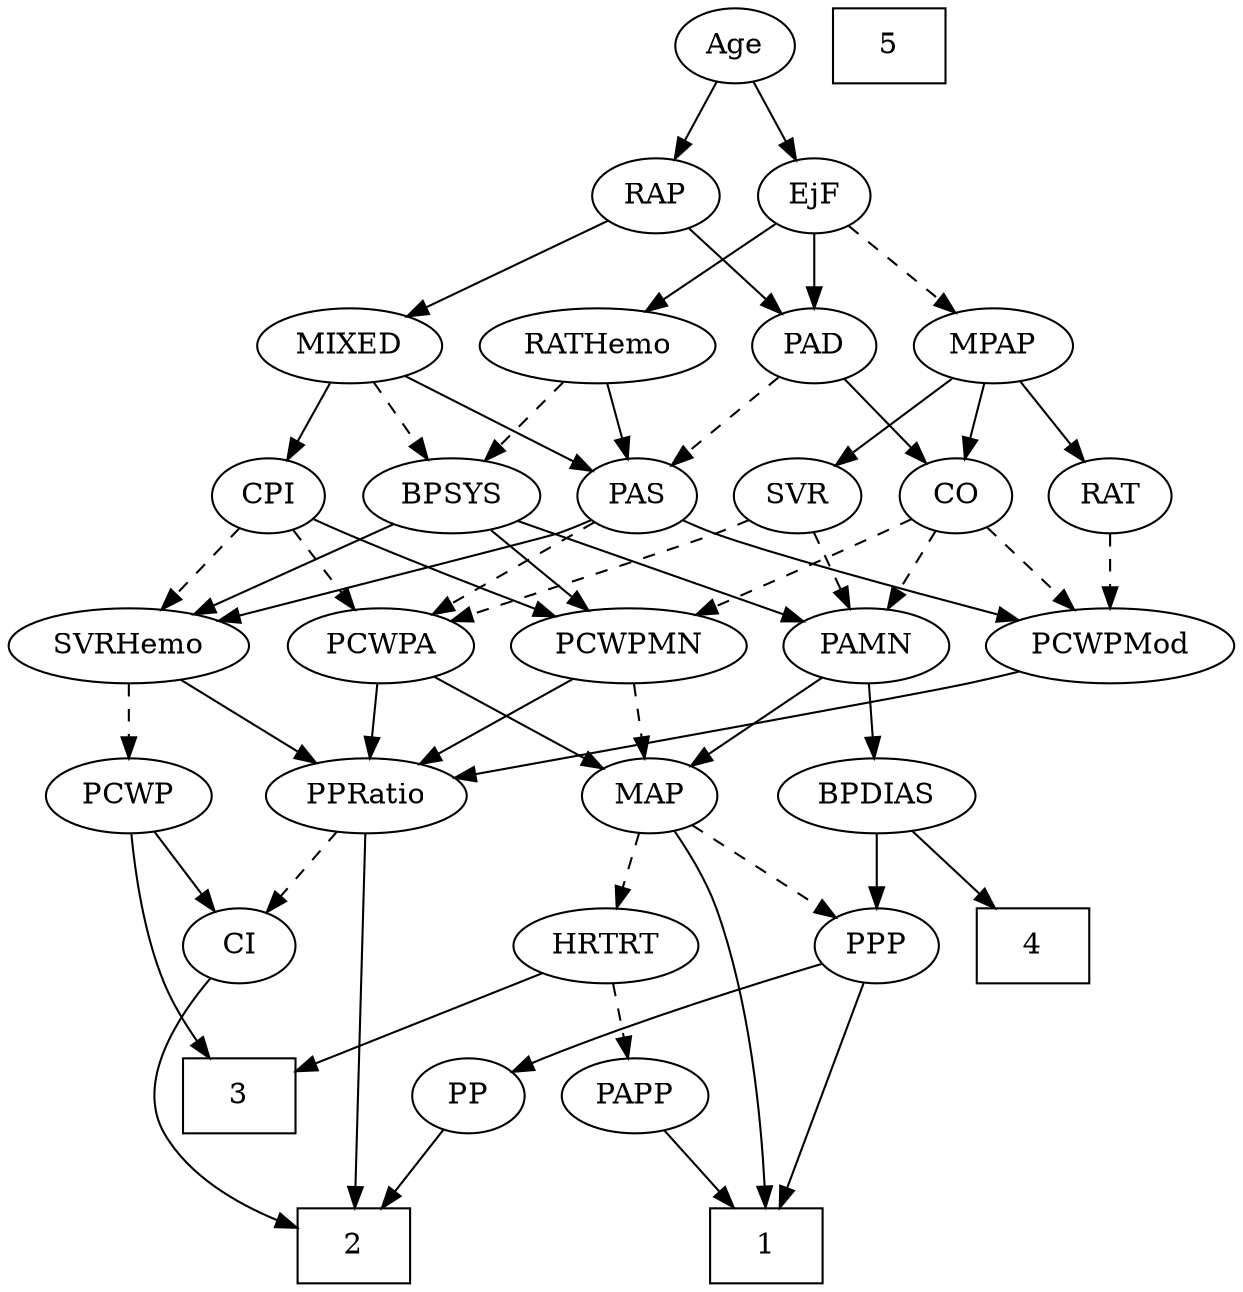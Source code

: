 strict digraph {
	graph [bb="0,0,532.04,612"];
	node [label="\N"];
	1	[height=0.5,
		pos="340.05,18",
		shape=box,
		width=0.75];
	2	[height=0.5,
		pos="148.05,18",
		shape=box,
		width=0.75];
	3	[height=0.5,
		pos="93.046,90",
		shape=box,
		width=0.75];
	4	[height=0.5,
		pos="450.05,162",
		shape=box,
		width=0.75];
	5	[height=0.5,
		pos="377.05,594",
		shape=box,
		width=0.75];
	Age	[height=0.5,
		pos="305.05,594",
		width=0.75];
	EjF	[height=0.5,
		pos="342.05,522",
		width=0.75];
	Age -> EjF	[pos="e,333.51,539.15 313.63,576.76 318.11,568.28 323.7,557.71 328.73,548.2",
		style=solid];
	RAP	[height=0.5,
		pos="269.05,522",
		width=0.77632];
	Age -> RAP	[pos="e,277.6,539.63 296.7,576.76 292.4,568.4 287.05,558.02 282.21,548.61",
		style=solid];
	MPAP	[height=0.5,
		pos="424.05,450",
		width=0.97491];
	EjF -> MPAP	[pos="e,406.75,465.77 358.25,507.17 369.84,497.27 385.68,483.75 398.91,472.46",
		style=dashed];
	PAD	[height=0.5,
		pos="342.05,450",
		width=0.79437];
	EjF -> PAD	[pos="e,342.05,468.1 342.05,503.7 342.05,495.98 342.05,486.71 342.05,478.11",
		style=solid];
	RATHemo	[height=0.5,
		pos="246.05,450",
		width=1.3721];
	EjF -> RATHemo	[pos="e,267.23,466.45 324.44,508.16 310.83,498.24 291.68,484.27 275.71,472.63",
		style=solid];
	MIXED	[height=0.5,
		pos="138.05,450",
		width=1.1193];
	RAP -> MIXED	[pos="e,163.19,464.43 248.29,509.91 227.82,498.97 196.18,482.06 172.03,469.16",
		style=solid];
	RAP -> PAD	[pos="e,326.94,465.49 284.17,506.5 294.35,496.73 307.95,483.69 319.42,472.7",
		style=solid];
	BPSYS	[height=0.5,
		pos="179.05,378",
		width=1.0471];
	MIXED -> BPSYS	[pos="e,169.4,395.47 147.76,432.41 152.66,424.04 158.72,413.71 164.19,404.37",
		style=dashed];
	PAS	[height=0.5,
		pos="262.05,378",
		width=0.75];
	MIXED -> PAS	[pos="e,241.9,390.37 161.95,435.5 182.28,424.03 211.51,407.53 233.14,395.32",
		style=solid];
	CPI	[height=0.5,
		pos="96.046,378",
		width=0.75];
	MIXED -> CPI	[pos="e,105.64,394.99 128.09,432.41 122.94,423.83 116.56,413.19 110.85,403.67",
		style=solid];
	CO	[height=0.5,
		pos="408.05,378",
		width=0.75];
	MPAP -> CO	[pos="e,411.99,396.28 420.17,432.05 418.39,424.26 416.23,414.82 414.24,406.08",
		style=solid];
	RAT	[height=0.5,
		pos="480.05,378",
		width=0.75827];
	MPAP -> RAT	[pos="e,467.77,394.34 436.75,433.12 444.01,424.04 453.25,412.49 461.33,402.39",
		style=solid];
	SVR	[height=0.5,
		pos="335.05,378",
		width=0.77632];
	MPAP -> SVR	[pos="e,352.26,392.54 405.6,434.5 392.5,424.19 374.73,410.21 360.3,398.86",
		style=solid];
	PAMN	[height=0.5,
		pos="374.05,306",
		width=1.011];
	BPSYS -> PAMN	[pos="e,346,317.72 208.11,366.43 214.04,364.29 220.24,362.06 226.05,360 271.74,343.75 283.47,340.57 329.05,324 331.45,323.13 333.92,322.22 \
336.41,321.3",
		style=solid];
	PCWPMN	[height=0.5,
		pos="270.05,306",
		width=1.3902];
	BPSYS -> PCWPMN	[pos="e,249.83,322.55 198.34,362.15 210.99,352.43 227.74,339.54 241.86,328.68",
		style=solid];
	SVRHemo	[height=0.5,
		pos="50.046,306",
		width=1.3902];
	BPSYS -> SVRHemo	[pos="e,76.546,321.38 155.08,364 135.49,353.36 107.5,338.17 85.336,326.15",
		style=solid];
	PAD -> CO	[pos="e,394.07,393.82 356.04,434.15 365.06,424.6 376.94,411.99 387.07,401.25",
		style=solid];
	PAD -> PAS	[pos="e,277.94,392.91 325.86,434.83 314.29,424.71 298.54,410.93 285.58,399.59",
		style=dashed];
	CO -> PAMN	[pos="e,382.12,323.63 400.16,360.76 396.14,352.49 391.16,342.23 386.63,332.9",
		style=dashed];
	PCWPMod	[height=0.5,
		pos="480.05,306",
		width=1.4443];
	CO -> PCWPMod	[pos="e,463.48,323.1 422.62,362.83 432.23,353.49 445.05,341.02 456.14,330.24",
		style=dashed];
	CO -> PCWPMN	[pos="e,297.89,321.13 387.09,366.37 365.87,355.6 332.61,338.74 306.96,325.73",
		style=dashed];
	PAS -> PCWPMod	[pos="e,440.96,318.03 283.13,366.37 287.97,364.12 293.13,361.86 298.05,360 310.64,355.23 381.56,334.88 431.06,320.83",
		style=solid];
	PCWPA	[height=0.5,
		pos="160.05,306",
		width=1.1555];
	PAS -> PCWPA	[pos="e,181.3,321.59 243.81,364.49 228.88,354.24 207.45,339.53 190,327.56",
		style=dashed];
	PAS -> SVRHemo	[pos="e,87.841,318.06 240.95,366.4 236.11,364.15 230.95,361.88 226.05,360 213.88,355.33 145.56,335.03 97.712,320.96",
		style=solid];
	BPDIAS	[height=0.5,
		pos="378.05,234",
		width=1.1735];
	PAMN -> BPDIAS	[pos="e,377.07,252.1 375.03,287.7 375.48,279.98 376,270.71 376.5,262.11",
		style=solid];
	MAP	[height=0.5,
		pos="278.05,234",
		width=0.84854];
	PAMN -> MAP	[pos="e,296.61,248.54 354.15,290.5 339.88,280.09 320.49,265.95 304.85,254.55",
		style=solid];
	RATHemo -> BPSYS	[pos="e,194.04,394.67 230.51,432.76 221.76,423.62 210.69,412.06 201.06,402",
		style=dashed];
	RATHemo -> PAS	[pos="e,258.1,396.28 249.92,432.05 251.7,424.26 253.86,414.82 255.86,406.08",
		style=solid];
	CPI -> PCWPA	[pos="e,145.15,323.29 109.62,362.15 117.92,353.07 128.74,341.24 138.22,330.87",
		style=dashed];
	CPI -> PCWPMN	[pos="e,236.02,319.26 117.25,366.67 122.08,364.4 127.22,362.06 132.05,360 163.26,346.66 199.05,332.96 226.36,322.83",
		style=solid];
	CPI -> SVRHemo	[pos="e,61.084,323.8 85.607,361.12 80.006,352.59 72.971,341.89 66.639,332.25",
		style=dashed];
	RAT -> PCWPMod	[pos="e,480.05,324.1 480.05,359.7 480.05,351.98 480.05,342.71 480.05,334.11",
		style=dashed];
	SVR -> PAMN	[pos="e,364.78,323.63 344.09,360.76 348.75,352.4 354.54,342.02 359.78,332.61",
		style=dashed];
	SVR -> PCWPA	[pos="e,190.96,318.23 313.24,366.7 308.27,364.43 303,362.09 298.05,360 265.61,346.33 228.31,332.1 200.68,321.83",
		style=dashed];
	PPRatio	[height=0.5,
		pos="156.05,234",
		width=1.1013];
	PCWPMod -> PPRatio	[pos="e,191.55,242.43 441.44,293.77 434.03,291.75 426.32,289.73 419.05,288 339.26,268.98 318.42,268.33 238.05,252 226.25,249.61 213.52,\
246.98 201.68,244.53",
		style=solid];
	PCWPA -> MAP	[pos="e,257.26,247.33 183.64,291 202.3,279.93 228.47,264.41 248.52,252.51",
		style=solid];
	PCWPA -> PPRatio	[pos="e,157.02,252.1 159.06,287.7 158.62,279.98 158.09,270.71 157.59,262.11",
		style=solid];
	PCWPMN -> MAP	[pos="e,276.09,252.1 272.02,287.7 272.9,279.98 273.96,270.71 274.95,262.11",
		style=dashed];
	PCWPMN -> PPRatio	[pos="e,178.64,248.87 245.87,290.15 228.79,279.67 205.76,265.53 187.29,254.18",
		style=solid];
	SVRHemo -> PPRatio	[pos="e,134.54,249.21 73.046,289.81 88.601,279.54 109.3,265.87 126.13,254.75",
		style=solid];
	PCWP	[height=0.5,
		pos="50.046,234",
		width=0.97491];
	SVRHemo -> PCWP	[pos="e,50.046,252.1 50.046,287.7 50.046,279.98 50.046,270.71 50.046,262.11",
		style=dashed];
	BPDIAS -> 4	[pos="e,432.51,180.04 394.38,217.12 403.44,208.31 414.9,197.17 425.06,187.29",
		style=solid];
	PPP	[height=0.5,
		pos="378.05,162",
		width=0.75];
	BPDIAS -> PPP	[pos="e,378.05,180.1 378.05,215.7 378.05,207.98 378.05,198.71 378.05,190.11",
		style=solid];
	MAP -> 1	[pos="e,337.62,36.314 287.23,216.71 292.71,206.43 299.48,192.74 304.05,180 320.36,134.46 330.82,78.924 336.05,46.41",
		style=solid];
	MAP -> PPP	[pos="e,360.17,175.51 297.33,219.5 312.79,208.68 334.66,193.37 351.73,181.42",
		style=dashed];
	HRTRT	[height=0.5,
		pos="255.05,162",
		width=1.1013];
	MAP -> HRTRT	[pos="e,260.72,180.28 272.48,216.05 269.89,208.18 266.75,198.62 263.85,189.79",
		style=dashed];
	PP	[height=0.5,
		pos="203.05,90",
		width=0.75];
	PP -> 2	[pos="e,161.5,36.127 191.11,73.811 184.3,65.141 175.59,54.052 167.78,44.12",
		style=solid];
	PPP -> 1	[pos="e,344.67,36.268 373.54,144.15 367.06,119.94 355.05,75.054 347.31,46.133",
		style=solid];
	PPP -> PP	[pos="e,224.24,101.34 354.71,152.72 326.92,142.72 279.2,125.11 239.05,108 237.23,107.23 235.38,106.42 233.51,105.59",
		style=solid];
	PPRatio -> 2	[pos="e,148.69,36.232 155.4,215.85 154.02,178.83 150.74,91.181 149.07,46.386",
		style=solid];
	CI	[height=0.5,
		pos="93.046,162",
		width=0.75];
	PPRatio -> CI	[pos="e,106.42,177.86 141.75,217.12 133.3,207.73 122.47,195.7 113.17,185.36",
		style=dashed];
	PCWP -> 3	[pos="e,77.846,108.36 48.833,215.73 48.128,197.4 48.678,167.84 57.046,144 60.436,134.34 66.041,124.78 71.831,116.49",
		style=solid];
	PCWP -> CI	[pos="e,83.224,178.99 60.236,216.41 65.506,207.83 72.043,197.19 77.891,187.67",
		style=solid];
	CI -> 2	[pos="e,120.76,26.659 79.077,146.25 63.676,128.12 42.842,96.71 57.046,72 68.712,51.704 91.475,38.451 111.31,30.274",
		style=solid];
	PAPP	[height=0.5,
		pos="280.05,90",
		width=0.88464];
	PAPP -> 1	[pos="e,325.08,36.461 293.36,73.465 300.7,64.906 309.99,54.069 318.34,44.32",
		style=solid];
	HRTRT -> 3	[pos="e,120.26,102.76 227.2,148.97 200.29,137.34 159.39,119.67 129.82,106.89",
		style=solid];
	HRTRT -> PAPP	[pos="e,274.05,107.79 261.1,144.05 263.95,136.06 267.43,126.33 270.62,117.4",
		style=dashed];
}
